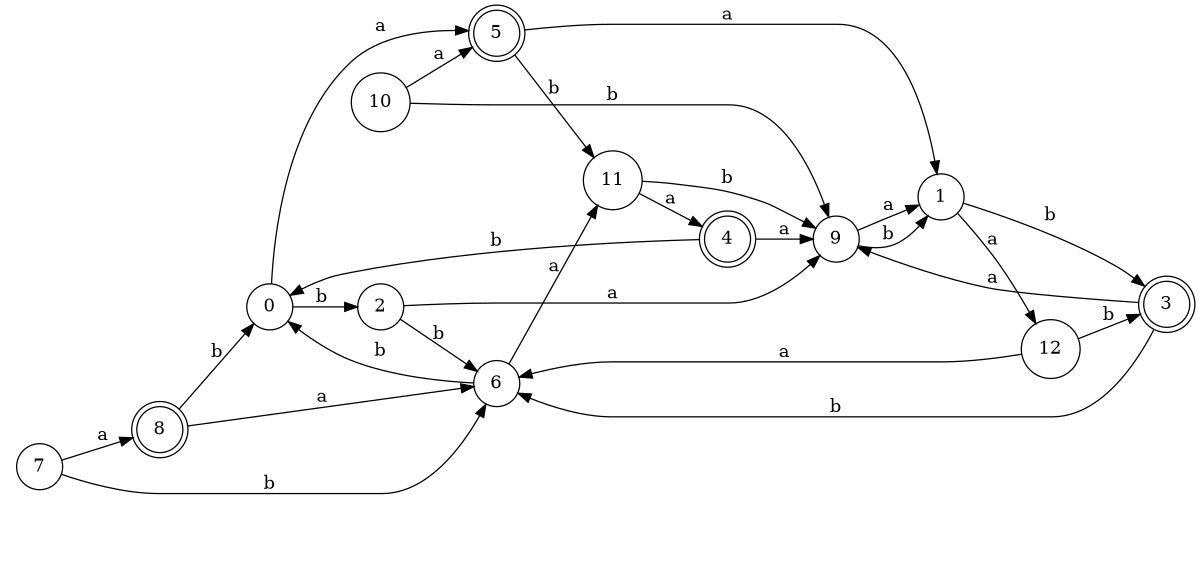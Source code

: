 digraph n11_6 {
__start0 [label="" shape="none"];

rankdir=LR;
size="8,5";

s0 [style="filled", color="black", fillcolor="white" shape="circle", label="0"];
s1 [style="filled", color="black", fillcolor="white" shape="circle", label="1"];
s2 [style="filled", color="black", fillcolor="white" shape="circle", label="2"];
s3 [style="rounded,filled", color="black", fillcolor="white" shape="doublecircle", label="3"];
s4 [style="rounded,filled", color="black", fillcolor="white" shape="doublecircle", label="4"];
s5 [style="rounded,filled", color="black", fillcolor="white" shape="doublecircle", label="5"];
s6 [style="filled", color="black", fillcolor="white" shape="circle", label="6"];
s7 [style="filled", color="black", fillcolor="white" shape="circle", label="7"];
s8 [style="rounded,filled", color="black", fillcolor="white" shape="doublecircle", label="8"];
s9 [style="filled", color="black", fillcolor="white" shape="circle", label="9"];
s10 [style="filled", color="black", fillcolor="white" shape="circle", label="10"];
s11 [style="filled", color="black", fillcolor="white" shape="circle", label="11"];
s12 [style="filled", color="black", fillcolor="white" shape="circle", label="12"];
s0 -> s5 [label="a"];
s0 -> s2 [label="b"];
s1 -> s12 [label="a"];
s1 -> s3 [label="b"];
s2 -> s9 [label="a"];
s2 -> s6 [label="b"];
s3 -> s9 [label="a"];
s3 -> s6 [label="b"];
s4 -> s9 [label="a"];
s4 -> s0 [label="b"];
s5 -> s1 [label="a"];
s5 -> s11 [label="b"];
s6 -> s11 [label="a"];
s6 -> s0 [label="b"];
s7 -> s8 [label="a"];
s7 -> s6 [label="b"];
s8 -> s6 [label="a"];
s8 -> s0 [label="b"];
s9 -> s1 [label="a"];
s9 -> s1 [label="b"];
s10 -> s5 [label="a"];
s10 -> s9 [label="b"];
s11 -> s4 [label="a"];
s11 -> s9 [label="b"];
s12 -> s6 [label="a"];
s12 -> s3 [label="b"];

}